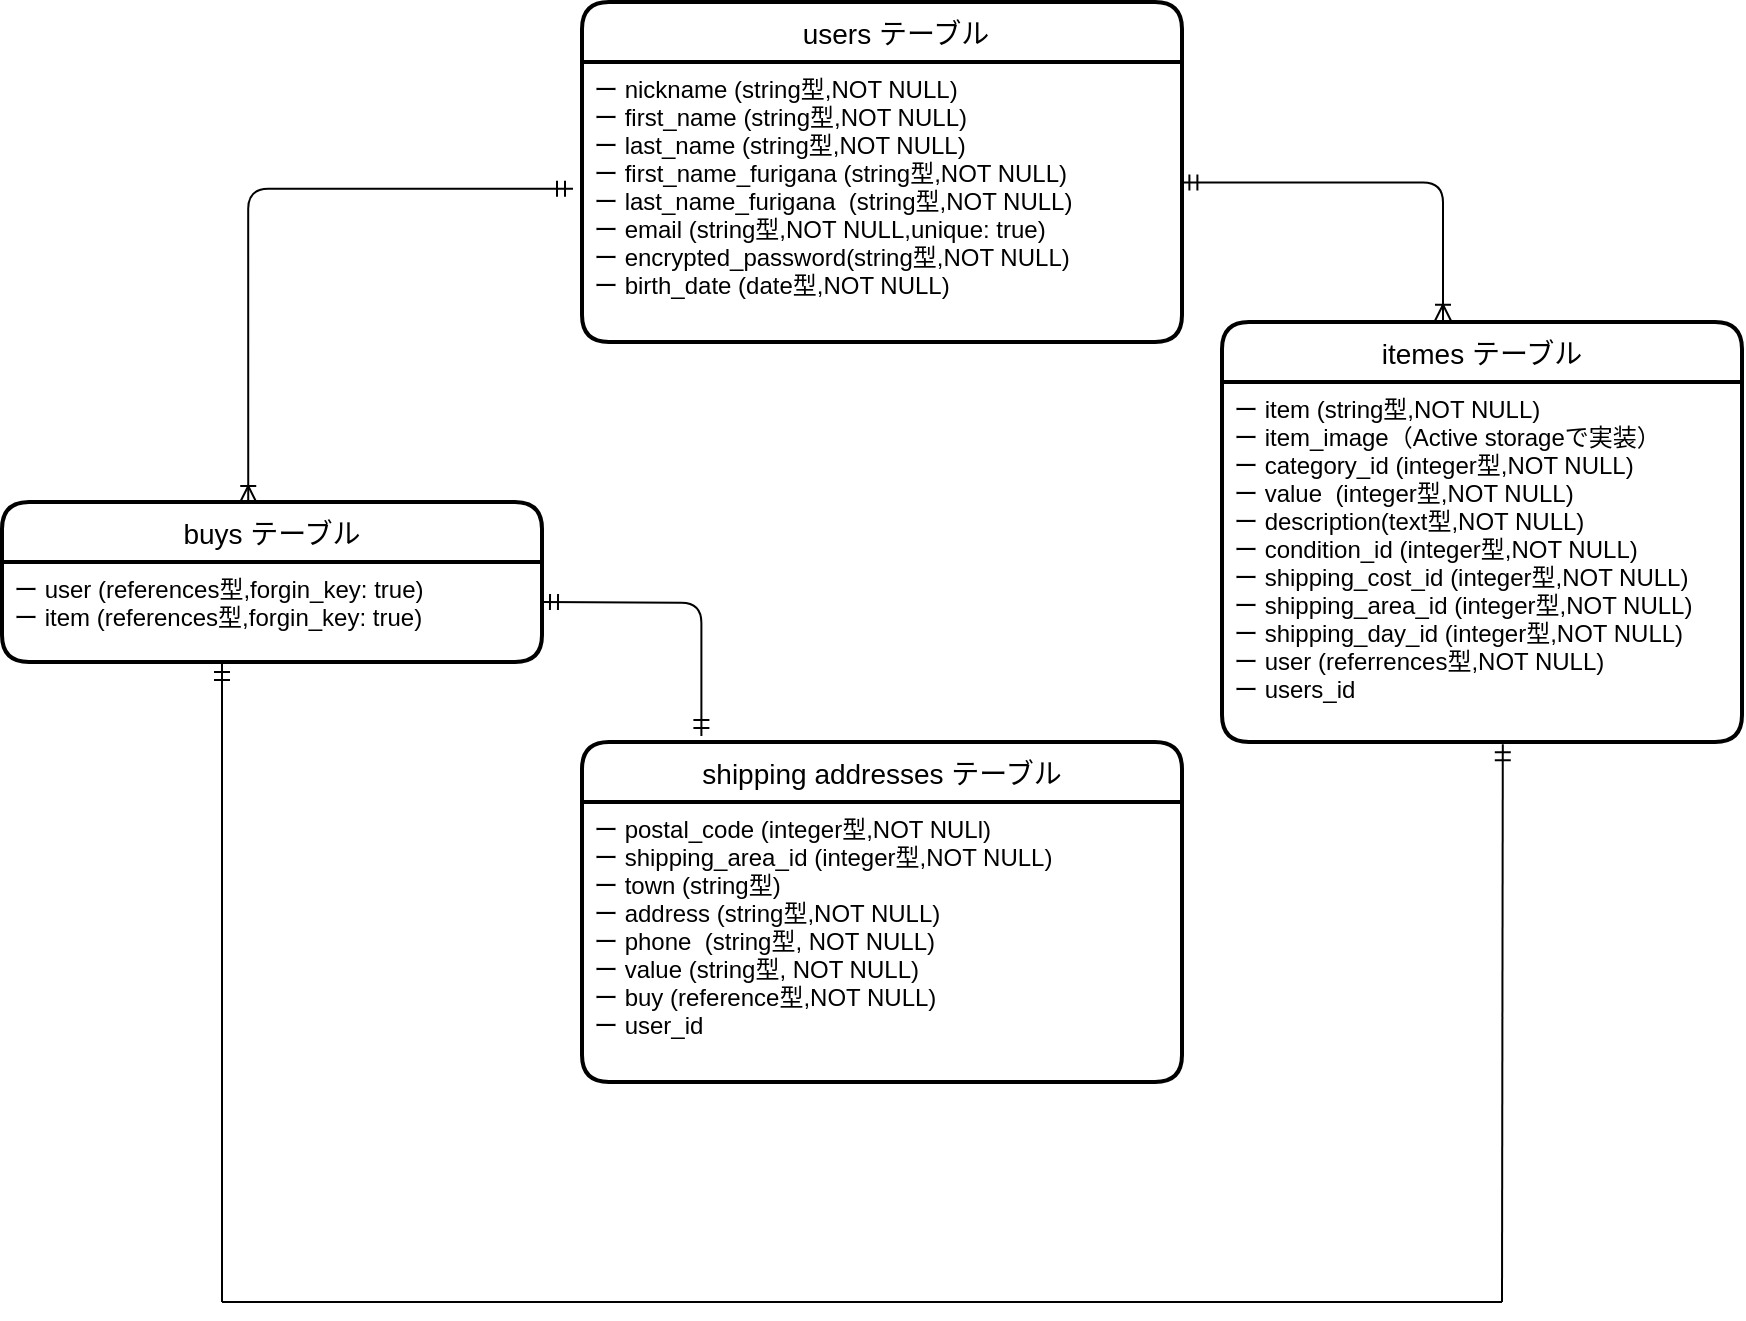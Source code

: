 <mxfile>
    <diagram id="SYEl7PSuo9IDq5mlb7Oi" name="ページ1">
        <mxGraphModel dx="1968" dy="687" grid="1" gridSize="10" guides="1" tooltips="1" connect="1" arrows="1" fold="1" page="1" pageScale="1" pageWidth="827" pageHeight="1169" math="0" shadow="0">
            <root>
                <mxCell id="0"/>
                <mxCell id="1" parent="0"/>
                <mxCell id="2" value="　users テーブル" style="swimlane;childLayout=stackLayout;horizontal=1;startSize=30;horizontalStack=0;rounded=1;fontSize=14;fontStyle=0;strokeWidth=2;resizeParent=0;resizeLast=1;shadow=0;dashed=0;align=center;" parent="1" vertex="1">
                    <mxGeometry x="20" y="30" width="300" height="170" as="geometry"/>
                </mxCell>
                <mxCell id="uyFYTrAPoLMAyDlFunJu-29" value="ー nickname (string型,NOT NULL)&#10;ー first_name (string型,NOT NULL)&#10;ー last_name (string型,NOT NULL)&#10;ー first_name_furigana (string型,NOT NULL)&#10;ー last_name_furigana  (string型,NOT NULL)&#10;ー email (string型,NOT NULL,unique: true)&#10;ー encrypted_password(string型,NOT NULL)&#10;ー birth_date (date型,NOT NULL)&#10;" style="text;strokeColor=none;fillColor=none;spacingLeft=4;spacingRight=4;overflow=hidden;rotatable=0;points=[[0,0.5],[1,0.5]];portConstraint=eastwest;fontSize=12;" parent="2" vertex="1">
                    <mxGeometry y="30" width="300" height="140" as="geometry"/>
                </mxCell>
                <mxCell id="uyFYTrAPoLMAyDlFunJu-45" style="edgeStyle=orthogonalEdgeStyle;rounded=0;orthogonalLoop=1;jettySize=auto;html=1;exitX=1;exitY=0.5;exitDx=0;exitDy=0;" parent="2" edge="1">
                    <mxGeometry relative="1" as="geometry">
                        <mxPoint x="350" y="105" as="sourcePoint"/>
                        <mxPoint x="350" y="105" as="targetPoint"/>
                    </mxGeometry>
                </mxCell>
                <mxCell id="6" value="buys テーブル" style="swimlane;childLayout=stackLayout;horizontal=1;startSize=30;horizontalStack=0;rounded=1;fontSize=14;fontStyle=0;strokeWidth=2;resizeParent=0;resizeLast=1;shadow=0;dashed=0;align=center;" parent="1" vertex="1">
                    <mxGeometry x="-270" y="280" width="270" height="80" as="geometry"/>
                </mxCell>
                <mxCell id="uyFYTrAPoLMAyDlFunJu-42" value="ー user (references型,forgin_key: true)  &#10;ー item (references型,forgin_key: true)   &#10;" style="text;strokeColor=none;fillColor=none;spacingLeft=4;spacingRight=4;overflow=hidden;rotatable=0;points=[[0,0.5],[1,0.5]];portConstraint=eastwest;fontSize=12;" parent="6" vertex="1">
                    <mxGeometry y="30" width="270" height="50" as="geometry"/>
                </mxCell>
                <mxCell id="8" value="itemes テーブル" style="swimlane;childLayout=stackLayout;horizontal=1;startSize=30;horizontalStack=0;rounded=1;fontSize=14;fontStyle=0;strokeWidth=2;resizeParent=0;resizeLast=1;shadow=0;dashed=0;align=center;" parent="1" vertex="1">
                    <mxGeometry x="340" y="190" width="260" height="210" as="geometry"/>
                </mxCell>
                <mxCell id="uyFYTrAPoLMAyDlFunJu-36" value="ー item (string型,NOT NULL)&#10;ー item_image（Active storageで実装）&#10;ー category_id (integer型,NOT NULL)&#10;ー value  (integer型,NOT NULL)&#10;ー description(text型,NOT NULL)&#10;ー condition_id (integer型,NOT NULL)&#10;ー shipping_cost_id (integer型,NOT NULL)&#10;ー shipping_area_id (integer型,NOT NULL)&#10;ー shipping_day_id (integer型,NOT NULL)&#10;ー user (referrences型,NOT NULL)&#10;ー users_id " style="text;strokeColor=none;fillColor=none;spacingLeft=4;spacingRight=4;overflow=hidden;rotatable=0;points=[[0,0.5],[1,0.5]];portConstraint=eastwest;fontSize=12;" parent="8" vertex="1">
                    <mxGeometry y="30" width="260" height="180" as="geometry"/>
                </mxCell>
                <mxCell id="uyFYTrAPoLMAyDlFunJu-47" value="shipping addresses テーブル" style="swimlane;childLayout=stackLayout;horizontal=1;startSize=30;horizontalStack=0;rounded=1;fontSize=14;fontStyle=0;strokeWidth=2;resizeParent=0;resizeLast=1;shadow=0;dashed=0;align=center;" parent="1" vertex="1">
                    <mxGeometry x="20" y="400" width="300" height="170" as="geometry"/>
                </mxCell>
                <mxCell id="uyFYTrAPoLMAyDlFunJu-51" value="ー postal_code (integer型,NOT NULl)&#10;ー shipping_area_id (integer型,NOT NULL)&#10;ー town (string型)&#10;ー address (string型,NOT NULL)&#10;ー phone  (string型, NOT NULL)&#10;ー value (string型, NOT NULL)&#10;ー buy (reference型,NOT NULL)&#10;ー user_id&#10;&#10;" style="text;strokeColor=none;fillColor=none;spacingLeft=4;spacingRight=4;overflow=hidden;rotatable=0;points=[[0,0.5],[1,0.5]];portConstraint=eastwest;fontSize=12;" parent="uyFYTrAPoLMAyDlFunJu-47" vertex="1">
                    <mxGeometry y="30" width="300" height="140" as="geometry"/>
                </mxCell>
                <mxCell id="uyFYTrAPoLMAyDlFunJu-60" style="edgeStyle=orthogonalEdgeStyle;rounded=0;orthogonalLoop=1;jettySize=auto;html=1;exitX=1;exitY=0.5;exitDx=0;exitDy=0;" parent="uyFYTrAPoLMAyDlFunJu-47" source="uyFYTrAPoLMAyDlFunJu-51" target="uyFYTrAPoLMAyDlFunJu-51" edge="1">
                    <mxGeometry relative="1" as="geometry"/>
                </mxCell>
                <mxCell id="uyFYTrAPoLMAyDlFunJu-58" value="" style="fontSize=12;html=1;endArrow=ERoneToMany;startArrow=ERmandOne;edgeStyle=orthogonalEdgeStyle;elbow=vertical;exitX=-0.015;exitY=0.453;exitDx=0;exitDy=0;exitPerimeter=0;entryX=0.456;entryY=0;entryDx=0;entryDy=0;entryPerimeter=0;" parent="1" target="6" edge="1" source="uyFYTrAPoLMAyDlFunJu-29">
                    <mxGeometry width="100" height="100" relative="1" as="geometry">
                        <mxPoint x="-30" y="119.67" as="sourcePoint"/>
                        <mxPoint x="-276" y="230" as="targetPoint"/>
                    </mxGeometry>
                </mxCell>
                <mxCell id="uyFYTrAPoLMAyDlFunJu-59" value="" style="edgeStyle=orthogonalEdgeStyle;fontSize=12;html=1;endArrow=ERoneToMany;startArrow=ERmandOne;entryX=0.425;entryY=-0.003;entryDx=0;entryDy=0;entryPerimeter=0;exitX=0.999;exitY=0.43;exitDx=0;exitDy=0;exitPerimeter=0;" parent="1" target="8" edge="1" source="uyFYTrAPoLMAyDlFunJu-29">
                    <mxGeometry width="100" height="100" relative="1" as="geometry">
                        <mxPoint x="320" y="120" as="sourcePoint"/>
                        <mxPoint x="520" y="120" as="targetPoint"/>
                    </mxGeometry>
                </mxCell>
                <mxCell id="uyFYTrAPoLMAyDlFunJu-63" value="" style="fontSize=12;html=1;endArrow=ERmandOne;" parent="1" edge="1">
                    <mxGeometry width="100" height="100" relative="1" as="geometry">
                        <mxPoint x="-160" y="680" as="sourcePoint"/>
                        <mxPoint x="-160" y="361" as="targetPoint"/>
                    </mxGeometry>
                </mxCell>
                <mxCell id="uyFYTrAPoLMAyDlFunJu-64" value="" style="endArrow=none;html=1;rounded=0;" parent="1" edge="1">
                    <mxGeometry relative="1" as="geometry">
                        <mxPoint x="-160" y="680" as="sourcePoint"/>
                        <mxPoint x="480" y="680" as="targetPoint"/>
                    </mxGeometry>
                </mxCell>
                <mxCell id="uyFYTrAPoLMAyDlFunJu-65" value="" style="fontSize=12;html=1;endArrow=ERmandOne;entryX=0.54;entryY=1.006;entryDx=0;entryDy=0;entryPerimeter=0;" parent="1" target="uyFYTrAPoLMAyDlFunJu-36" edge="1">
                    <mxGeometry width="100" height="100" relative="1" as="geometry">
                        <mxPoint x="480" y="680" as="sourcePoint"/>
                        <mxPoint x="476" y="402" as="targetPoint"/>
                    </mxGeometry>
                </mxCell>
                <mxCell id="9" value="" style="edgeStyle=orthogonalEdgeStyle;fontSize=12;html=1;endArrow=ERmandOne;startArrow=ERmandOne;entryX=0.199;entryY=-0.018;entryDx=0;entryDy=0;entryPerimeter=0;" edge="1" parent="1" target="uyFYTrAPoLMAyDlFunJu-47">
                    <mxGeometry width="100" height="100" relative="1" as="geometry">
                        <mxPoint y="330" as="sourcePoint"/>
                        <mxPoint x="80" y="380" as="targetPoint"/>
                    </mxGeometry>
                </mxCell>
            </root>
        </mxGraphModel>
    </diagram>
    <diagram id="aNYOwCyMapcavlJffrzg" name="ページ2">
        &#xa;
        <mxGraphModel dx="1426" dy="859" grid="1" gridSize="10" guides="1" tooltips="1" connect="1" arrows="1" fold="1" page="1" pageScale="1" pageWidth="827" pageHeight="1169" math="0" shadow="0">
            &#xa;
            <root>
                &#xa;
                <mxCell id="dnpXf8lpCVybjofe9ce7-0"/>
                &#xa;
                <mxCell id="dnpXf8lpCVybjofe9ce7-1" parent="dnpXf8lpCVybjofe9ce7-0"/>
                &#xa;
            </root>
            &#xa;
        </mxGraphModel>
        &#xa;
    </diagram>
</mxfile>